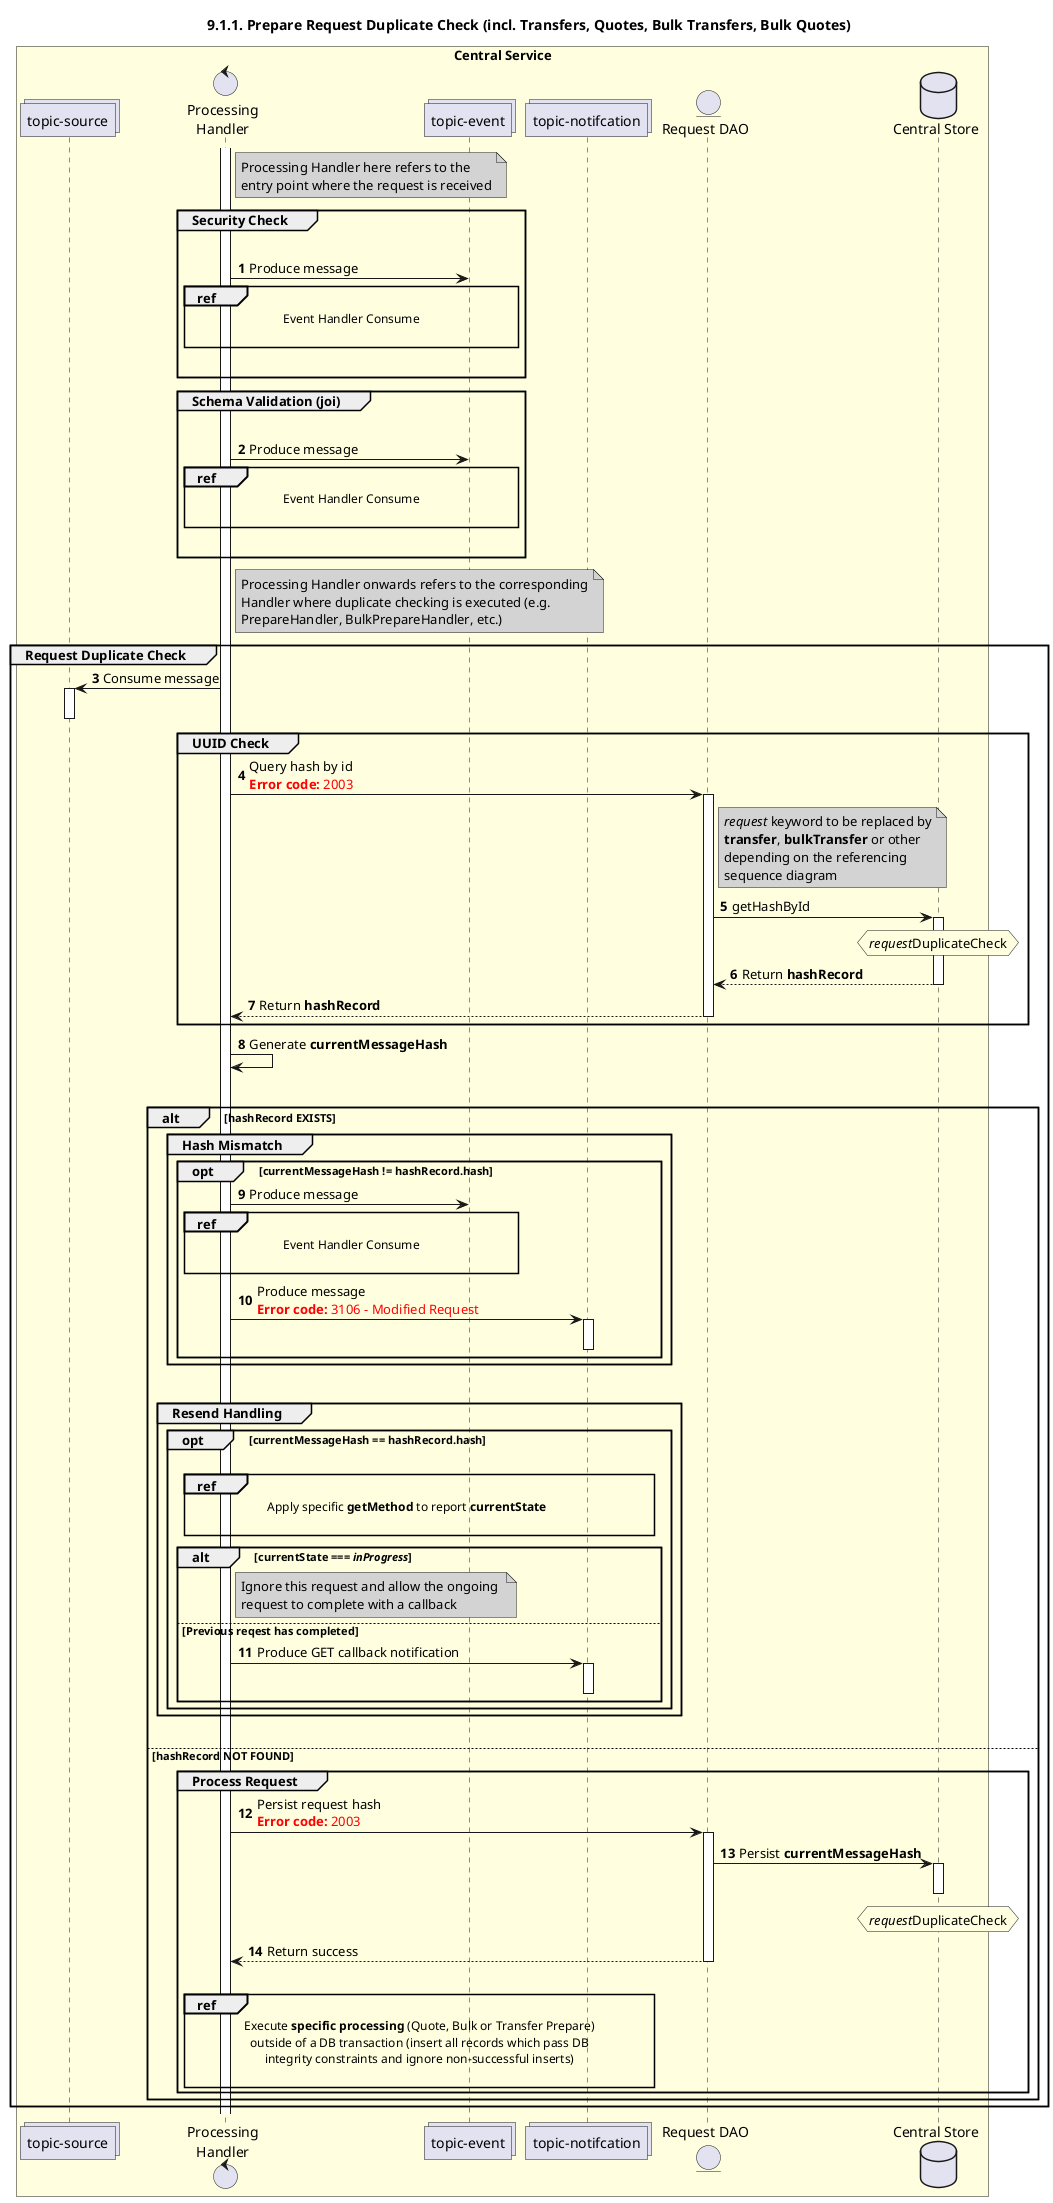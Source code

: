 /'*****
 License
 --------------
 Copyright © 2017 Bill & Melinda Gates Foundation
 The Mojaloop files are made available by the Bill & Melinda Gates Foundation under the Apache License, Version 2.0 (the "License") and you may not use these files except in compliance with the License. You may obtain a copy of the License at
 http://www.apache.org/licenses/LICENSE-2.0
 Unless required by applicable law or agreed to in writing, the Mojaloop files are distributed on an "AS IS" BASIS, WITHOUT WARRANTIES OR CONDITIONS OF ANY KIND, either express or implied. See the License for the specific language governing permissions and limitations under the License.
 Contributors
 --------------
 This is the official list of the Mojaloop project contributors for this file.
 Names of the original copyright holders (individuals or organizations)
 should be listed with a '*' in the first column. People who have
 contributed from an organization can be listed under the organization
 that actually holds the copyright for their contributions (see the
 Gates Foundation organization for an example). Those individuals should have
 their names indented and be marked with a '-'. Email address can be added
 optionally within square brackets <email>.
 * Gates Foundation
 - Name Surname <name.surname@gatesfoundation.com>

 * Georgi Georgiev <georgi.georgiev@modusbox.com>
 --------------
 ******'/

@startuml
' declate title
title 9.1.1. Prepare Request Duplicate Check (incl. Transfers, Quotes, Bulk Transfers, Bulk Quotes)

autonumber

' Actor Keys:
'   boundary - APIs/Interfaces, etc
'   collections - Kafka Topics
'   control - Kafka Consumers
'   entity - Database Access Objects
'   database - Database Persistance Store

' declare actors
collections "topic-source" as TOPIC_SOURCE
control "Processing\nHandler" as HANDLER
collections "topic-event" as TOPIC_EVENTS
collections "topic-notifcation" as TOPIC_NOTIFICATION
entity "Request DAO" as DAO
database "Central Store" as DB

box "Central Service" #LightYellow
    participant TOPIC_SOURCE
    participant HANDLER
    participant TOPIC_EVENTS
    participant TOPIC_NOTIFICATION
    participant DAO
    participant DB
end box

' start flow
activate HANDLER

note right of HANDLER #lightgrey
    Processing Handler here refers to the
    entry point where the request is received
end note

group Security Check
    |||
    HANDLER -> TOPIC_EVENTS: Produce message
    ref over HANDLER, TOPIC_EVENTS: Event Handler Consume\n
    |||
end

group Schema Validation (joi)
    |||
    HANDLER -> TOPIC_EVENTS: Produce message
    ref over HANDLER, TOPIC_EVENTS: Event Handler Consume\n
    |||
end

note right of HANDLER #lightgrey
    Processing Handler onwards refers to the corresponding
    Handler where duplicate checking is executed (e.g. 
    PrepareHandler, BulkPrepareHandler, etc.)
end note

group Request Duplicate Check
    TOPIC_SOURCE <- HANDLER: Consume message
    activate TOPIC_SOURCE
    deactivate TOPIC_SOURCE

    group UUID Check
        HANDLER -> DAO: Query hash by id\n<color #red><b>Error code:</b> 2003</color>
        activate DAO
        note right of DAO #lightgrey
            //request// keyword to be replaced by
            **transfer**, **bulkTransfer** or other
            depending on the referencing 
            sequence diagram
        end note
        DAO -> DB: getHashById
        hnote over DB #lightyellow
            //request//DuplicateCheck
        end note
        activate DB
        DB --> DAO: Return **hashRecord**
        deactivate DB
        DAO --> HANDLER: Return **hashRecord**
        deactivate DAO
    end
    
    HANDLER -> HANDLER: Generate **currentMessageHash**
    |||
    
    alt hashRecord EXISTS
        group Hash Mismatch
            opt currentMessageHash != hashRecord.hash
                HANDLER -> TOPIC_EVENTS: Produce message
                ref over HANDLER, TOPIC_EVENTS: Event Handler Consume\n
                HANDLER -> TOPIC_NOTIFICATION: Produce message\n<color #red><b>Error code:</b> 3106 - Modified Request</color>
                activate TOPIC_NOTIFICATION
                deactivate TOPIC_NOTIFICATION
            end
        end
        |||

        group Resend Handling
            opt currentMessageHash == hashRecord.hash
                |||
                ref over HANDLER, TOPIC_NOTIFICATION: \tApply specific **getMethod** to report **currentState**\t\t\n
                alt currentState === //inProgress//
                    note right of HANDLER #lightgrey
                        Ignore this request and allow the ongoing 
                        request to complete with a callback
                    end note
                else Previous reqest has completed
                    HANDLER -> TOPIC_NOTIFICATION: Produce GET callback notification
                    activate TOPIC_NOTIFICATION
                    deactivate TOPIC_NOTIFICATION
                end
            end
        end
        |||

    else hashRecord NOT FOUND
        group Process Request
            HANDLER -> DAO: Persist request hash \n<color #FF0000><b>Error code:</b> 2003</color>
            activate DAO
            DAO -> DB: Persist **currentMessageHash**
            activate DB
            deactivate DB
            hnote over DB #lightyellow
                //request//DuplicateCheck
            end note
            DAO --> HANDLER: Return success
            deactivate DAO
            |||
            ref over HANDLER, TOPIC_NOTIFICATION: Execute **specific processing** (Quote, Bulk or Transfer Prepare)\noutside of a DB transaction (insert all records which pass DB\nintegrity constraints and ignore non-successful inserts)\n
        end
    end
end

@enduml
